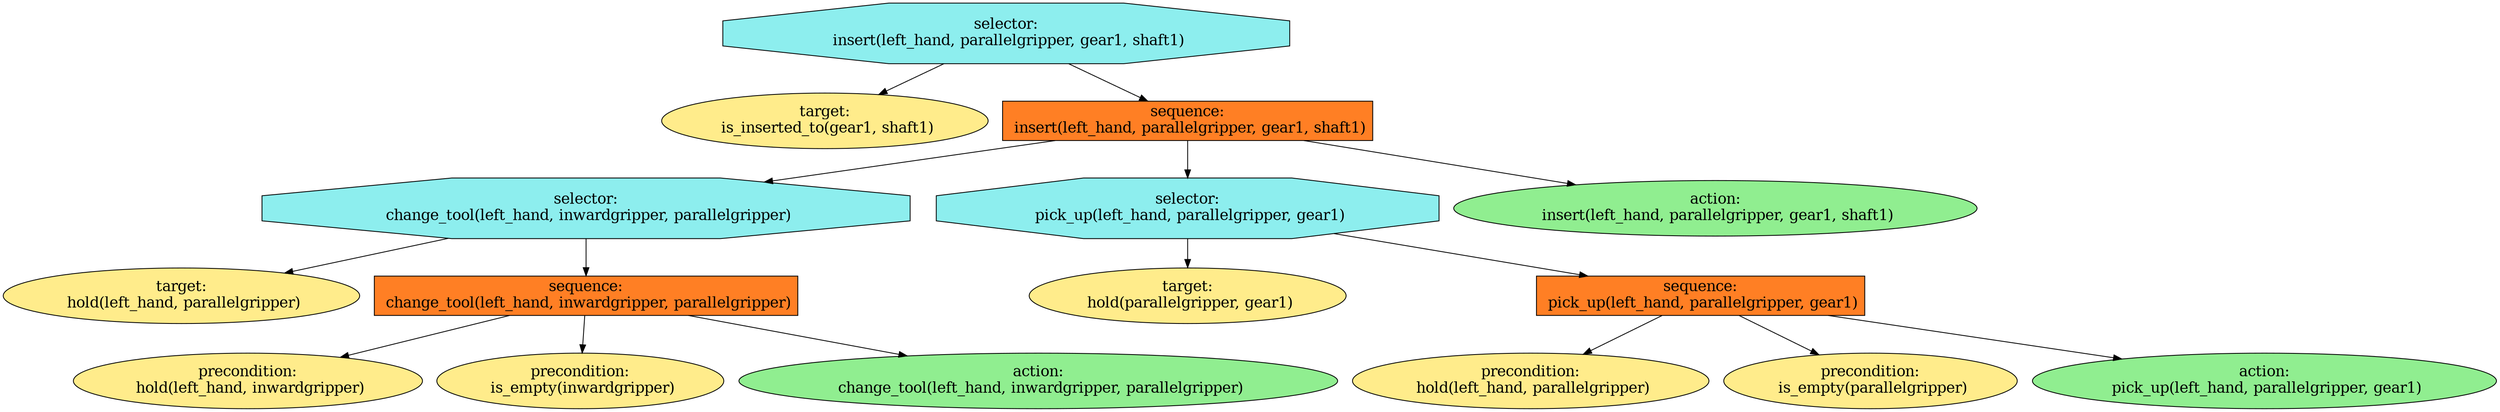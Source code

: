 digraph pastafarianism {
ordering=out;
graph [fontname="times-roman"];
node [fontname="times-roman"];
edge [fontname="times-roman"];
"selector:
 insert(left_hand, parallelgripper, gear1, shaft1)" [fillcolor=darkslategray2, fontcolor=black, fontsize=18, label="selector:
 insert(left_hand, parallelgripper, gear1, shaft1)", shape=octagon, style=filled];
"target:
 is_inserted_to(gear1, shaft1)" [fillcolor=lightgoldenrod1, fontcolor=black, fontsize=18, label="target:
 is_inserted_to(gear1, shaft1)", shape=ellipse, style=filled];
"selector:
 insert(left_hand, parallelgripper, gear1, shaft1)" -> "target:
 is_inserted_to(gear1, shaft1)";
"sequence:
 insert(left_hand, parallelgripper, gear1, shaft1)" [fillcolor=chocolate1, fontcolor=black, fontsize=18, label="sequence:
 insert(left_hand, parallelgripper, gear1, shaft1)", shape=box, style=filled];
"selector:
 insert(left_hand, parallelgripper, gear1, shaft1)" -> "sequence:
 insert(left_hand, parallelgripper, gear1, shaft1)";
"selector:
 change_tool(left_hand, inwardgripper, parallelgripper)" [fillcolor=darkslategray2, fontcolor=black, fontsize=18, label="selector:
 change_tool(left_hand, inwardgripper, parallelgripper)", shape=octagon, style=filled];
"sequence:
 insert(left_hand, parallelgripper, gear1, shaft1)" -> "selector:
 change_tool(left_hand, inwardgripper, parallelgripper)";
"target:
 hold(left_hand, parallelgripper)" [fillcolor=lightgoldenrod1, fontcolor=black, fontsize=18, label="target:
 hold(left_hand, parallelgripper)", shape=ellipse, style=filled];
"selector:
 change_tool(left_hand, inwardgripper, parallelgripper)" -> "target:
 hold(left_hand, parallelgripper)";
"sequence:
 change_tool(left_hand, inwardgripper, parallelgripper)" [fillcolor=chocolate1, fontcolor=black, fontsize=18, label="sequence:
 change_tool(left_hand, inwardgripper, parallelgripper)", shape=box, style=filled];
"selector:
 change_tool(left_hand, inwardgripper, parallelgripper)" -> "sequence:
 change_tool(left_hand, inwardgripper, parallelgripper)";
"precondition:
 hold(left_hand, inwardgripper)" [fillcolor=lightgoldenrod1, fontcolor=black, fontsize=18, label="precondition:
 hold(left_hand, inwardgripper)", shape=ellipse, style=filled];
"sequence:
 change_tool(left_hand, inwardgripper, parallelgripper)" -> "precondition:
 hold(left_hand, inwardgripper)";
"precondition:
 is_empty(inwardgripper)" [fillcolor=lightgoldenrod1, fontcolor=black, fontsize=18, label="precondition:
 is_empty(inwardgripper)", shape=ellipse, style=filled];
"sequence:
 change_tool(left_hand, inwardgripper, parallelgripper)" -> "precondition:
 is_empty(inwardgripper)";
"action:
 change_tool(left_hand, inwardgripper, parallelgripper)" [fillcolor=lightgreen, fontcolor=black, fontsize=18, label="action:
 change_tool(left_hand, inwardgripper, parallelgripper)", shape=ellipse, style=filled];
"sequence:
 change_tool(left_hand, inwardgripper, parallelgripper)" -> "action:
 change_tool(left_hand, inwardgripper, parallelgripper)";
"selector:
 pick_up(left_hand, parallelgripper, gear1)" [fillcolor=darkslategray2, fontcolor=black, fontsize=18, label="selector:
 pick_up(left_hand, parallelgripper, gear1)", shape=octagon, style=filled];
"sequence:
 insert(left_hand, parallelgripper, gear1, shaft1)" -> "selector:
 pick_up(left_hand, parallelgripper, gear1)";
"target:
 hold(parallelgripper, gear1)" [fillcolor=lightgoldenrod1, fontcolor=black, fontsize=18, label="target:
 hold(parallelgripper, gear1)", shape=ellipse, style=filled];
"selector:
 pick_up(left_hand, parallelgripper, gear1)" -> "target:
 hold(parallelgripper, gear1)";
"sequence:
 pick_up(left_hand, parallelgripper, gear1)" [fillcolor=chocolate1, fontcolor=black, fontsize=18, label="sequence:
 pick_up(left_hand, parallelgripper, gear1)", shape=box, style=filled];
"selector:
 pick_up(left_hand, parallelgripper, gear1)" -> "sequence:
 pick_up(left_hand, parallelgripper, gear1)";
"precondition:
 hold(left_hand, parallelgripper)" [fillcolor=lightgoldenrod1, fontcolor=black, fontsize=18, label="precondition:
 hold(left_hand, parallelgripper)", shape=ellipse, style=filled];
"sequence:
 pick_up(left_hand, parallelgripper, gear1)" -> "precondition:
 hold(left_hand, parallelgripper)";
"precondition:
 is_empty(parallelgripper)" [fillcolor=lightgoldenrod1, fontcolor=black, fontsize=18, label="precondition:
 is_empty(parallelgripper)", shape=ellipse, style=filled];
"sequence:
 pick_up(left_hand, parallelgripper, gear1)" -> "precondition:
 is_empty(parallelgripper)";
"action:
 pick_up(left_hand, parallelgripper, gear1)" [fillcolor=lightgreen, fontcolor=black, fontsize=18, label="action:
 pick_up(left_hand, parallelgripper, gear1)", shape=ellipse, style=filled];
"sequence:
 pick_up(left_hand, parallelgripper, gear1)" -> "action:
 pick_up(left_hand, parallelgripper, gear1)";
"action:
 insert(left_hand, parallelgripper, gear1, shaft1)" [fillcolor=lightgreen, fontcolor=black, fontsize=18, label="action:
 insert(left_hand, parallelgripper, gear1, shaft1)", shape=ellipse, style=filled];
"sequence:
 insert(left_hand, parallelgripper, gear1, shaft1)" -> "action:
 insert(left_hand, parallelgripper, gear1, shaft1)";
}
